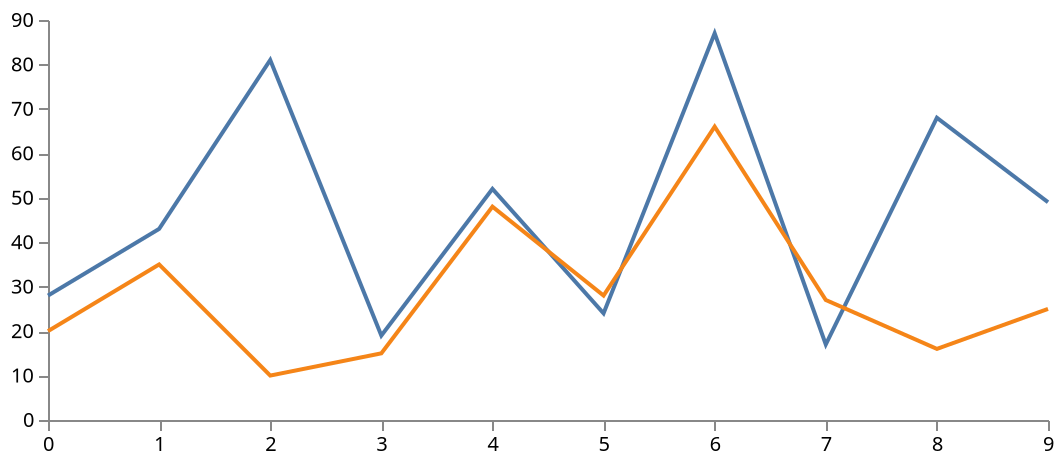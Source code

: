 {
    "$schema": "https://vega.github.io/schema/vega/v4.json",
    "width": 500,
    "height": 200,
    "padding": 5,
    
    "signals": [
        {
            "name": "interpolate",
            "value": "linear",
            "bind": {
                "input": "select",
                "options": [
                    "basis",
                    "cardinal",
                    "catmull-rom",
                    "linear",
                    "monotone",
                    "natural",
                    "step",
                    "step-after",
                    "step-before"
                ]
            }
        }
    ],
    
    "data": [
        {
            "name": "table",
            "values": [
                {"x": 0, "y": 28, "c":0}, {"x": 0, "y": 20, "c":1},
                {"x": 1, "y": 43, "c":0}, {"x": 1, "y": 35, "c":1},
                {"x": 2, "y": 81, "c":0}, {"x": 2, "y": 10, "c":1},
                {"x": 3, "y": 19, "c":0}, {"x": 3, "y": 15, "c":1},
                {"x": 4, "y": 52, "c":0}, {"x": 4, "y": 48, "c":1},
                {"x": 5, "y": 24, "c":0}, {"x": 5, "y": 28, "c":1},
                {"x": 6, "y": 87, "c":0}, {"x": 6, "y": 66, "c":1},
                {"x": 7, "y": 17, "c":0}, {"x": 7, "y": 27, "c":1},
                {"x": 8, "y": 68, "c":0}, {"x": 8, "y": 16, "c":1},
                {"x": 9, "y": 49, "c":0}, {"x": 9, "y": 25, "c":1}
            ]
        }
    ],
    
    "scales": [
        {
            "name": "x",
            "type": "point",
            "range": "width",
            "domain": {"data": "table", "field": "x"}
        },
        {
            "name": "y",
            "type": "linear",
            "range": "height",
            "nice": true,
            "zero": true,
            "domain": {"data": "table", "field": "y"}
        },
        {
            "name": "color",
            "type": "ordinal",
            "range": "category",
            "domain": {"data": "table", "field": "c"}
        }
    ],
    
    "axes": [
        {"orient": "bottom", "scale": "x"},
        {"orient": "left", "scale": "y"}
    ],
    
    "marks": [
        {
            "type": "group",
            "from": {
                "facet": {
                    "name": "series",
                    "data": "table",
                    "groupby": "c"
                }
            },
            "marks": [
                {
                    "type": "line",
                    "from": {"data": "series"},
                    "encode": {
                        "enter": {
                            "x": {"scale": "x", "field": "x"},
                            "y": {"scale": "y", "field": "y"},
                            "stroke": {"scale": "color", "field": "c"},
                            "strokeWidth": {"value": 2}
                        },
                        "update": {
                            "interpolate": {"signal": "interpolate"},
                            "fillOpacity": {"value": 1}
                        },
                        "hover": {
                            "fillOpacity": {"value": 0.5}
                        }
                    }
                }
            ]
        }
    ]
}


